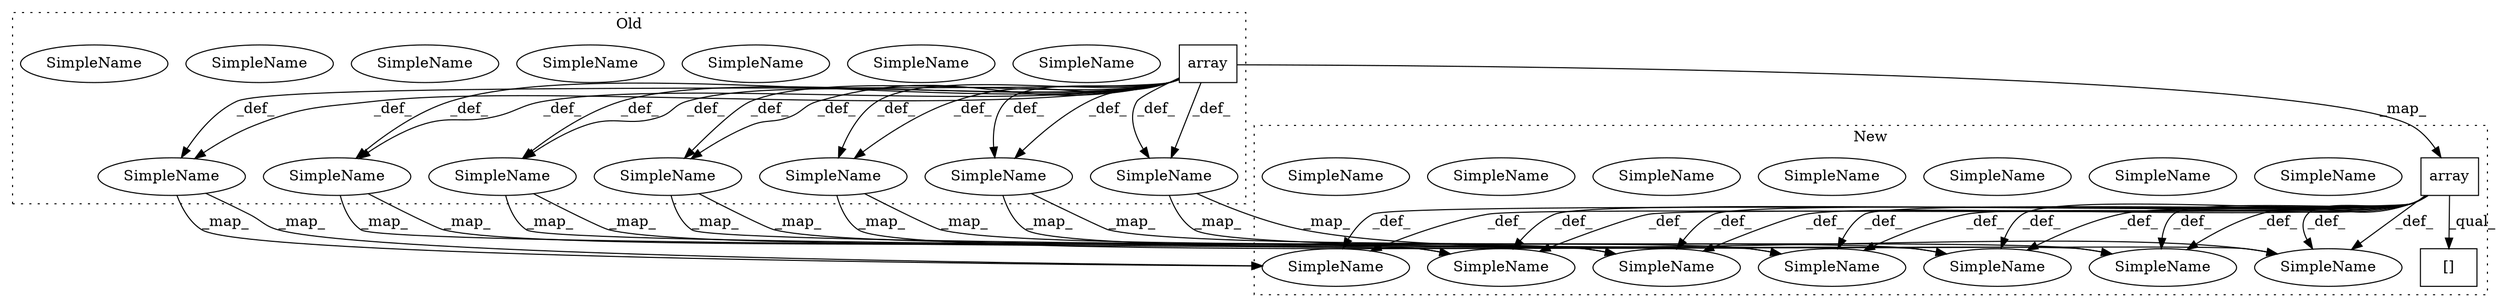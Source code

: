 digraph G {
subgraph cluster0 {
1 [label="array" a="32" s="2367,2417" l="6,1" shape="box"];
3 [label="SimpleName" a="42" s="2359" l="1" shape="ellipse"];
6 [label="SimpleName" a="42" s="2359" l="1" shape="ellipse"];
7 [label="SimpleName" a="42" s="2746" l="1" shape="ellipse"];
10 [label="SimpleName" a="42" s="2746" l="1" shape="ellipse"];
11 [label="SimpleName" a="42" s="3179" l="1" shape="ellipse"];
14 [label="SimpleName" a="42" s="3179" l="1" shape="ellipse"];
15 [label="SimpleName" a="42" s="3346" l="1" shape="ellipse"];
18 [label="SimpleName" a="42" s="3346" l="1" shape="ellipse"];
19 [label="SimpleName" a="42" s="2642" l="2" shape="ellipse"];
22 [label="SimpleName" a="42" s="2642" l="2" shape="ellipse"];
23 [label="SimpleName" a="42" s="2674" l="2" shape="ellipse"];
26 [label="SimpleName" a="42" s="2674" l="2" shape="ellipse"];
27 [label="SimpleName" a="42" s="2841" l="6" shape="ellipse"];
30 [label="SimpleName" a="42" s="2841" l="6" shape="ellipse"];
label = "Old";
style="dotted";
}
subgraph cluster1 {
2 [label="array" a="32" s="2387,2437" l="6,1" shape="box"];
4 [label="SimpleName" a="42" s="2379" l="1" shape="ellipse"];
5 [label="SimpleName" a="42" s="2379" l="1" shape="ellipse"];
8 [label="SimpleName" a="42" s="2772" l="1" shape="ellipse"];
9 [label="SimpleName" a="42" s="2772" l="1" shape="ellipse"];
12 [label="SimpleName" a="42" s="3205" l="1" shape="ellipse"];
13 [label="SimpleName" a="42" s="3205" l="1" shape="ellipse"];
16 [label="SimpleName" a="42" s="3372" l="1" shape="ellipse"];
17 [label="SimpleName" a="42" s="3372" l="1" shape="ellipse"];
20 [label="SimpleName" a="42" s="2668" l="2" shape="ellipse"];
21 [label="SimpleName" a="42" s="2668" l="2" shape="ellipse"];
24 [label="SimpleName" a="42" s="2700" l="2" shape="ellipse"];
25 [label="SimpleName" a="42" s="2700" l="2" shape="ellipse"];
28 [label="SimpleName" a="42" s="2867" l="6" shape="ellipse"];
29 [label="SimpleName" a="42" s="2867" l="6" shape="ellipse"];
31 [label="[]" a="2" s="2381,2440" l="58,1" shape="box"];
label = "New";
style="dotted";
}
1 -> 14 [label="_def_"];
1 -> 30 [label="_def_"];
1 -> 2 [label="_map_"];
1 -> 14 [label="_def_"];
1 -> 22 [label="_def_"];
1 -> 10 [label="_def_"];
1 -> 10 [label="_def_"];
1 -> 30 [label="_def_"];
1 -> 26 [label="_def_"];
1 -> 6 [label="_def_"];
1 -> 6 [label="_def_"];
1 -> 22 [label="_def_"];
1 -> 26 [label="_def_"];
1 -> 18 [label="_def_"];
1 -> 18 [label="_def_"];
2 -> 21 [label="_def_"];
2 -> 13 [label="_def_"];
2 -> 29 [label="_def_"];
2 -> 29 [label="_def_"];
2 -> 25 [label="_def_"];
2 -> 5 [label="_def_"];
2 -> 9 [label="_def_"];
2 -> 5 [label="_def_"];
2 -> 31 [label="_qual_"];
2 -> 9 [label="_def_"];
2 -> 13 [label="_def_"];
2 -> 21 [label="_def_"];
2 -> 17 [label="_def_"];
2 -> 17 [label="_def_"];
2 -> 25 [label="_def_"];
6 -> 5 [label="_map_"];
6 -> 5 [label="_map_"];
10 -> 9 [label="_map_"];
10 -> 9 [label="_map_"];
14 -> 13 [label="_map_"];
14 -> 13 [label="_map_"];
18 -> 17 [label="_map_"];
18 -> 17 [label="_map_"];
22 -> 21 [label="_map_"];
22 -> 21 [label="_map_"];
26 -> 25 [label="_map_"];
26 -> 25 [label="_map_"];
30 -> 29 [label="_map_"];
30 -> 29 [label="_map_"];
}